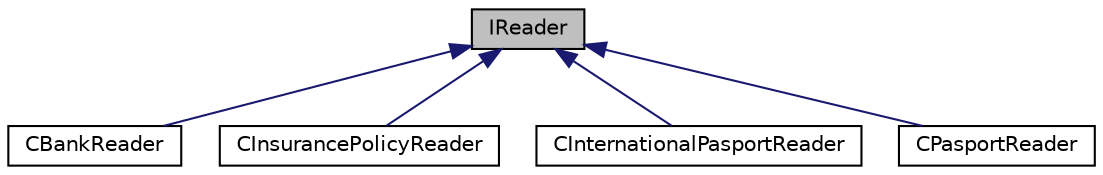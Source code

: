 digraph "IReader"
{
  edge [fontname="Helvetica",fontsize="10",labelfontname="Helvetica",labelfontsize="10"];
  node [fontname="Helvetica",fontsize="10",shape=record];
  Node1 [label="IReader",height=0.2,width=0.4,color="black", fillcolor="grey75", style="filled", fontcolor="black"];
  Node1 -> Node2 [dir="back",color="midnightblue",fontsize="10",style="solid"];
  Node2 [label="CBankReader",height=0.2,width=0.4,color="black", fillcolor="white", style="filled",URL="$classCBankReader.html",tooltip="Считывающее устройство для банкосвкой карты "];
  Node1 -> Node3 [dir="back",color="midnightblue",fontsize="10",style="solid"];
  Node3 [label="CInsurancePolicyReader",height=0.2,width=0.4,color="black", fillcolor="white", style="filled",URL="$classCInsurancePolicyReader.html",tooltip="Декорирование страхового полиса "];
  Node1 -> Node4 [dir="back",color="midnightblue",fontsize="10",style="solid"];
  Node4 [label="CInternationalPasportReader",height=0.2,width=0.4,color="black", fillcolor="white", style="filled",URL="$classCInternationalPasportReader.html",tooltip="Считывающее устройство для загран паспорта "];
  Node1 -> Node5 [dir="back",color="midnightblue",fontsize="10",style="solid"];
  Node5 [label="CPasportReader",height=0.2,width=0.4,color="black", fillcolor="white", style="filled",URL="$classCPasportReader.html",tooltip="Считывающее устройство для паспорта "];
}
